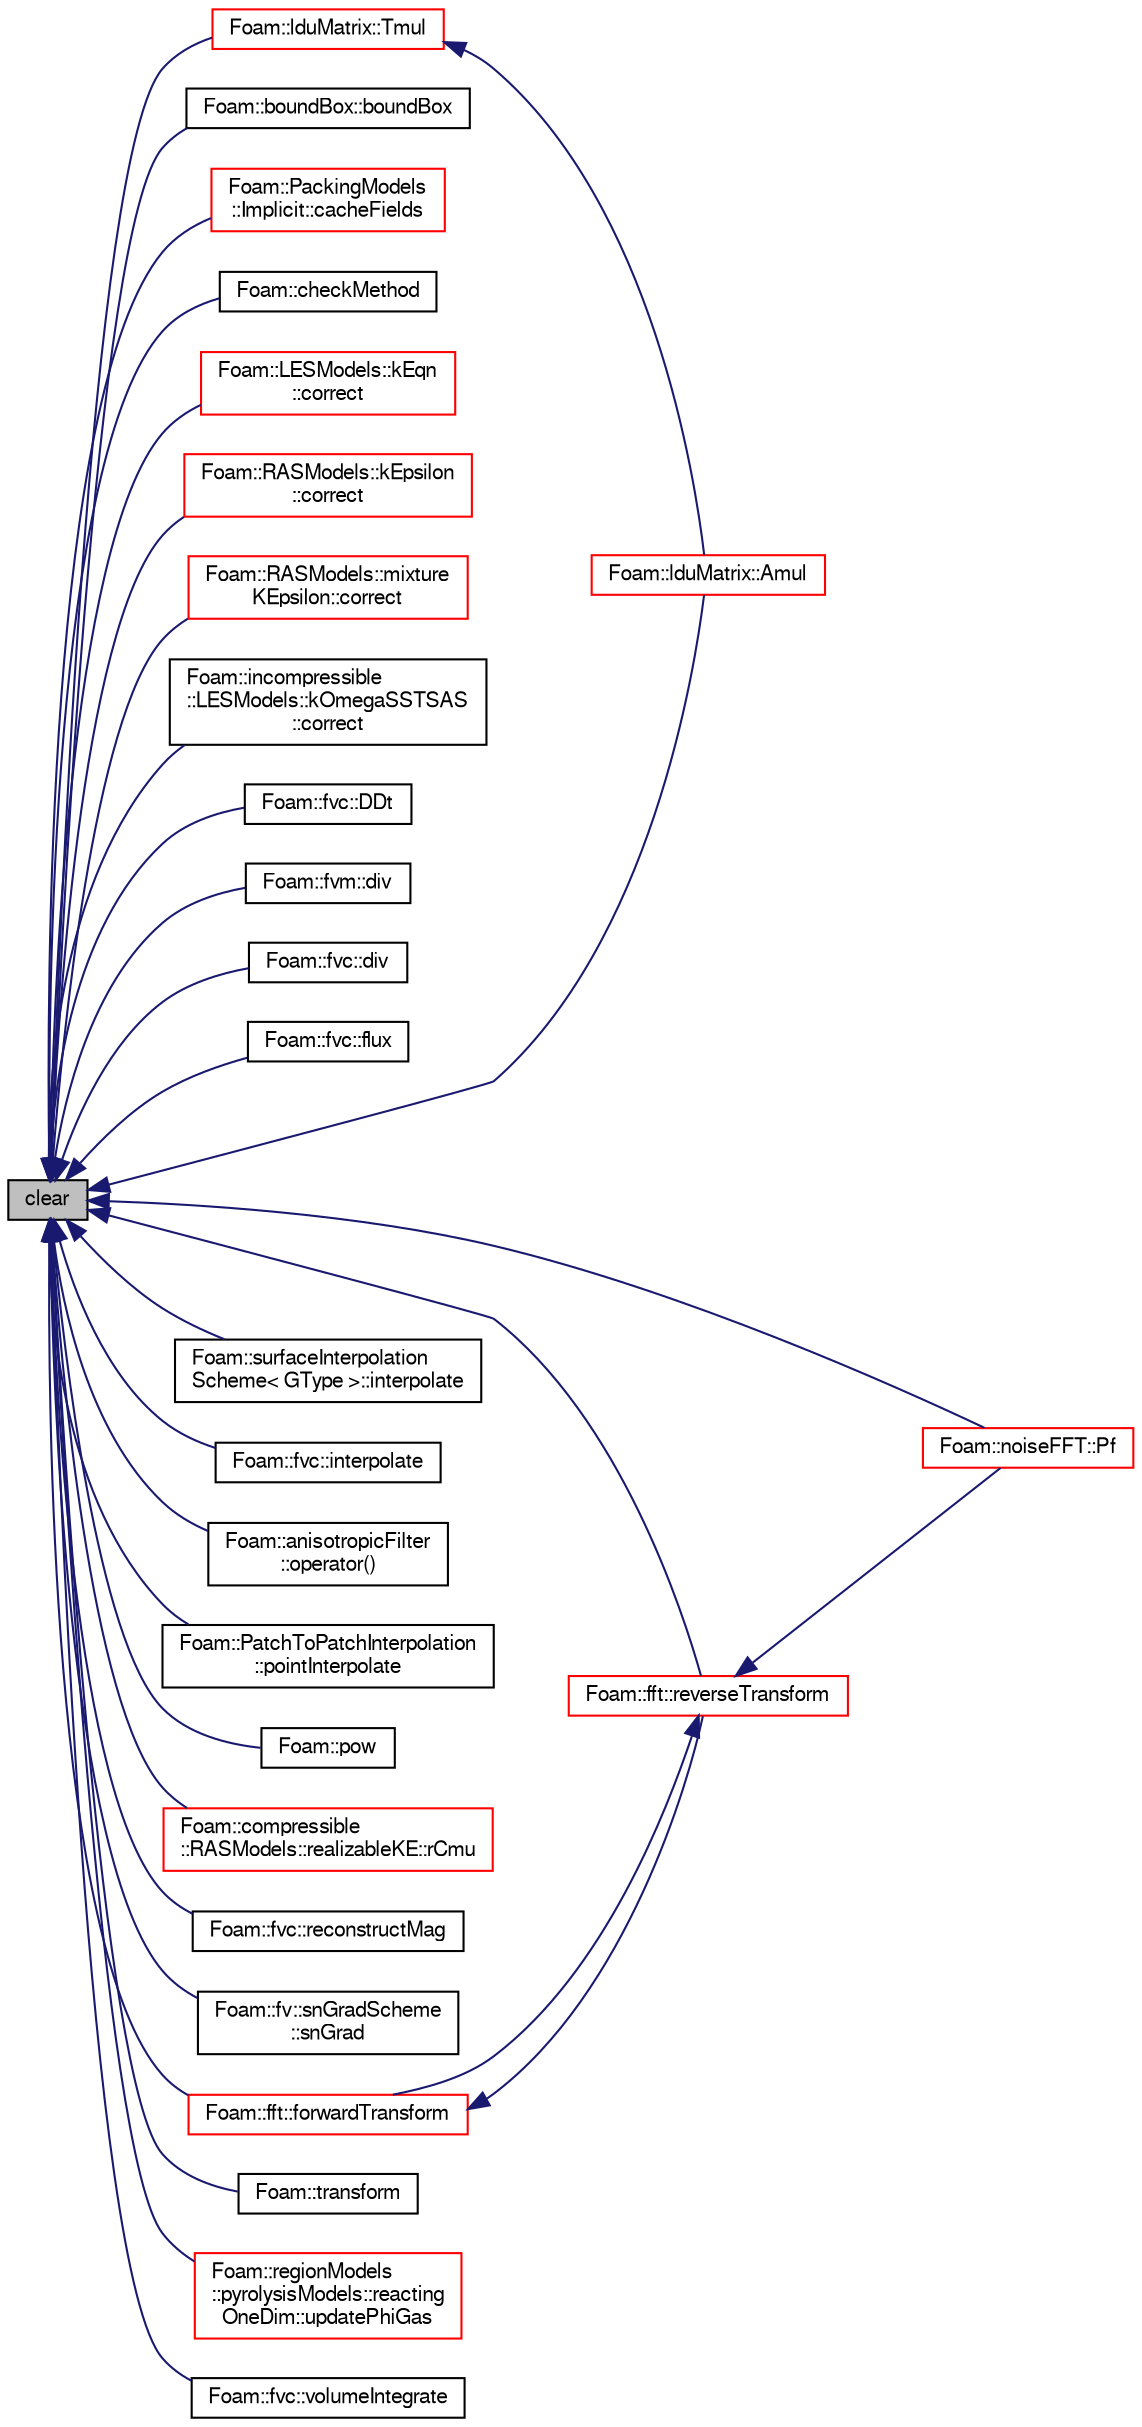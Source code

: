 digraph "clear"
{
  bgcolor="transparent";
  edge [fontname="FreeSans",fontsize="10",labelfontname="FreeSans",labelfontsize="10"];
  node [fontname="FreeSans",fontsize="10",shape=record];
  rankdir="LR";
  Node38 [label="clear",height=0.2,width=0.4,color="black", fillcolor="grey75", style="filled", fontcolor="black"];
  Node38 -> Node39 [dir="back",color="midnightblue",fontsize="10",style="solid",fontname="FreeSans"];
  Node39 [label="Foam::lduMatrix::Amul",height=0.2,width=0.4,color="red",URL="$a26882.html#a7a2e0a380ac70181d4d957ffb1d5caf1",tooltip="Matrix multiplication with updated interfaces. "];
  Node38 -> Node71 [dir="back",color="midnightblue",fontsize="10",style="solid",fontname="FreeSans"];
  Node71 [label="Foam::boundBox::boundBox",height=0.2,width=0.4,color="black",URL="$a27102.html#ac58b72e74b6663df22b217a13bbcf381",tooltip="Construct as the bounding box of the given temporary pointField. "];
  Node38 -> Node72 [dir="back",color="midnightblue",fontsize="10",style="solid",fontname="FreeSans"];
  Node72 [label="Foam::PackingModels\l::Implicit::cacheFields",height=0.2,width=0.4,color="red",URL="$a24254.html#a6005414ac27ae3e0b5a783ba216c1906",tooltip="Calculate the inter particles stresses. "];
  Node38 -> Node74 [dir="back",color="midnightblue",fontsize="10",style="solid",fontname="FreeSans"];
  Node74 [label="Foam::checkMethod",height=0.2,width=0.4,color="black",URL="$a21124.html#af7c5aac53b9e18ea8377a3c3a973114b"];
  Node38 -> Node75 [dir="back",color="midnightblue",fontsize="10",style="solid",fontname="FreeSans"];
  Node75 [label="Foam::LESModels::kEqn\l::correct",height=0.2,width=0.4,color="red",URL="$a31210.html#a3ae44b28050c3aa494c1d8e18cf618c1",tooltip="Correct Eddy-Viscosity and related properties. "];
  Node38 -> Node77 [dir="back",color="midnightblue",fontsize="10",style="solid",fontname="FreeSans"];
  Node77 [label="Foam::RASModels::kEpsilon\l::correct",height=0.2,width=0.4,color="red",URL="$a31302.html#a3ae44b28050c3aa494c1d8e18cf618c1",tooltip="Solve the turbulence equations and correct the turbulence viscosity. "];
  Node38 -> Node81 [dir="back",color="midnightblue",fontsize="10",style="solid",fontname="FreeSans"];
  Node81 [label="Foam::RASModels::mixture\lKEpsilon::correct",height=0.2,width=0.4,color="red",URL="$a31190.html#a3ae44b28050c3aa494c1d8e18cf618c1",tooltip="Solve the turbulence equations and correct the turbulence viscosity. "];
  Node38 -> Node83 [dir="back",color="midnightblue",fontsize="10",style="solid",fontname="FreeSans"];
  Node83 [label="Foam::incompressible\l::LESModels::kOmegaSSTSAS\l::correct",height=0.2,width=0.4,color="black",URL="$a30866.html#a4f67b3ab06ec329ec02fa14d5f15d8f2",tooltip="Solve the turbulence equations (k-w) and correct the turbulence. "];
  Node38 -> Node84 [dir="back",color="midnightblue",fontsize="10",style="solid",fontname="FreeSans"];
  Node84 [label="Foam::fvc::DDt",height=0.2,width=0.4,color="black",URL="$a21134.html#a0fafa8505a597f93160df10e6e1af2c4"];
  Node38 -> Node85 [dir="back",color="midnightblue",fontsize="10",style="solid",fontname="FreeSans"];
  Node85 [label="Foam::fvm::div",height=0.2,width=0.4,color="black",URL="$a21135.html#abb88a9315687ce158c1bdaaa9a07b80e"];
  Node38 -> Node86 [dir="back",color="midnightblue",fontsize="10",style="solid",fontname="FreeSans"];
  Node86 [label="Foam::fvc::div",height=0.2,width=0.4,color="black",URL="$a21134.html#addd266791d3b2e87a5bf1db31d7f1f96"];
  Node38 -> Node87 [dir="back",color="midnightblue",fontsize="10",style="solid",fontname="FreeSans"];
  Node87 [label="Foam::fvc::flux",height=0.2,width=0.4,color="black",URL="$a21134.html#a1897d6ef9058705f353fa968043c62b8"];
  Node38 -> Node88 [dir="back",color="midnightblue",fontsize="10",style="solid",fontname="FreeSans"];
  Node88 [label="Foam::fft::forwardTransform",height=0.2,width=0.4,color="red",URL="$a28942.html#a909d862c857f6ee70fd15d16a252aafe"];
  Node88 -> Node90 [dir="back",color="midnightblue",fontsize="10",style="solid",fontname="FreeSans"];
  Node90 [label="Foam::fft::reverseTransform",height=0.2,width=0.4,color="red",URL="$a28942.html#a22a9749db47a5052c69f07d2cd7b2d1e"];
  Node90 -> Node88 [dir="back",color="midnightblue",fontsize="10",style="solid",fontname="FreeSans"];
  Node90 -> Node91 [dir="back",color="midnightblue",fontsize="10",style="solid",fontname="FreeSans"];
  Node91 [label="Foam::noiseFFT::Pf",height=0.2,width=0.4,color="red",URL="$a28950.html#ae11b7f99d455aef89571ef86c5346460",tooltip="Return the fft of the given pressure data. "];
  Node38 -> Node101 [dir="back",color="midnightblue",fontsize="10",style="solid",fontname="FreeSans"];
  Node101 [label="Foam::surfaceInterpolation\lScheme\< GType \>::interpolate",height=0.2,width=0.4,color="black",URL="$a23278.html#a6db428e2e2fcb4a53956f43180eda5f0",tooltip="Return the face-interpolate of the given cell field. "];
  Node38 -> Node102 [dir="back",color="midnightblue",fontsize="10",style="solid",fontname="FreeSans"];
  Node102 [label="Foam::fvc::interpolate",height=0.2,width=0.4,color="black",URL="$a21134.html#a0b37e4b1a9f3e6c8c84db9492b3d420b"];
  Node38 -> Node103 [dir="back",color="midnightblue",fontsize="10",style="solid",fontname="FreeSans"];
  Node103 [label="Foam::anisotropicFilter\l::operator()",height=0.2,width=0.4,color="black",URL="$a31130.html#a57f485be4b718f128b5c974aea60a703"];
  Node38 -> Node91 [dir="back",color="midnightblue",fontsize="10",style="solid",fontname="FreeSans"];
  Node38 -> Node104 [dir="back",color="midnightblue",fontsize="10",style="solid",fontname="FreeSans"];
  Node104 [label="Foam::PatchToPatchInterpolation\l::pointInterpolate",height=0.2,width=0.4,color="black",URL="$a26762.html#af4516bbb5c34d4fdd5f49faf3e3b9d17"];
  Node38 -> Node105 [dir="back",color="midnightblue",fontsize="10",style="solid",fontname="FreeSans"];
  Node105 [label="Foam::pow",height=0.2,width=0.4,color="black",URL="$a21124.html#abaed8b56d568f68766e667de7ae1a6fa"];
  Node38 -> Node106 [dir="back",color="midnightblue",fontsize="10",style="solid",fontname="FreeSans"];
  Node106 [label="Foam::compressible\l::RASModels::realizableKE::rCmu",height=0.2,width=0.4,color="red",URL="$a30762.html#a1068a692df4f337ad061061d4c6b380d"];
  Node38 -> Node109 [dir="back",color="midnightblue",fontsize="10",style="solid",fontname="FreeSans"];
  Node109 [label="Foam::fvc::reconstructMag",height=0.2,width=0.4,color="black",URL="$a21134.html#aa6e1792629c86826302c6cedf8258ec3"];
  Node38 -> Node90 [dir="back",color="midnightblue",fontsize="10",style="solid",fontname="FreeSans"];
  Node38 -> Node110 [dir="back",color="midnightblue",fontsize="10",style="solid",fontname="FreeSans"];
  Node110 [label="Foam::fv::snGradScheme\l::snGrad",height=0.2,width=0.4,color="black",URL="$a22610.html#a314f228fcfc44ece7ea26ceee2843b4d",tooltip="Return the snGrad of the given tmp cell field. "];
  Node38 -> Node111 [dir="back",color="midnightblue",fontsize="10",style="solid",fontname="FreeSans"];
  Node111 [label="Foam::lduMatrix::Tmul",height=0.2,width=0.4,color="red",URL="$a26882.html#a3732af38643bedfc7148b63abc859fec",tooltip="Matrix transpose multiplication with updated interfaces. "];
  Node111 -> Node39 [dir="back",color="midnightblue",fontsize="10",style="solid",fontname="FreeSans"];
  Node38 -> Node112 [dir="back",color="midnightblue",fontsize="10",style="solid",fontname="FreeSans"];
  Node112 [label="Foam::transform",height=0.2,width=0.4,color="black",URL="$a21124.html#a0a29ba62260c955024a7f459b9918cb1"];
  Node38 -> Node113 [dir="back",color="midnightblue",fontsize="10",style="solid",fontname="FreeSans"];
  Node113 [label="Foam::regionModels\l::pyrolysisModels::reacting\lOneDim::updatePhiGas",height=0.2,width=0.4,color="red",URL="$a28978.html#a7929b3edb2e13e93a3e98e85bfd45b43",tooltip="Update enthalpy flux for pyrolysis gases. "];
  Node38 -> Node116 [dir="back",color="midnightblue",fontsize="10",style="solid",fontname="FreeSans"];
  Node116 [label="Foam::fvc::volumeIntegrate",height=0.2,width=0.4,color="black",URL="$a21134.html#a94298f8770bf335b527fdbd2ad79efcf"];
}

